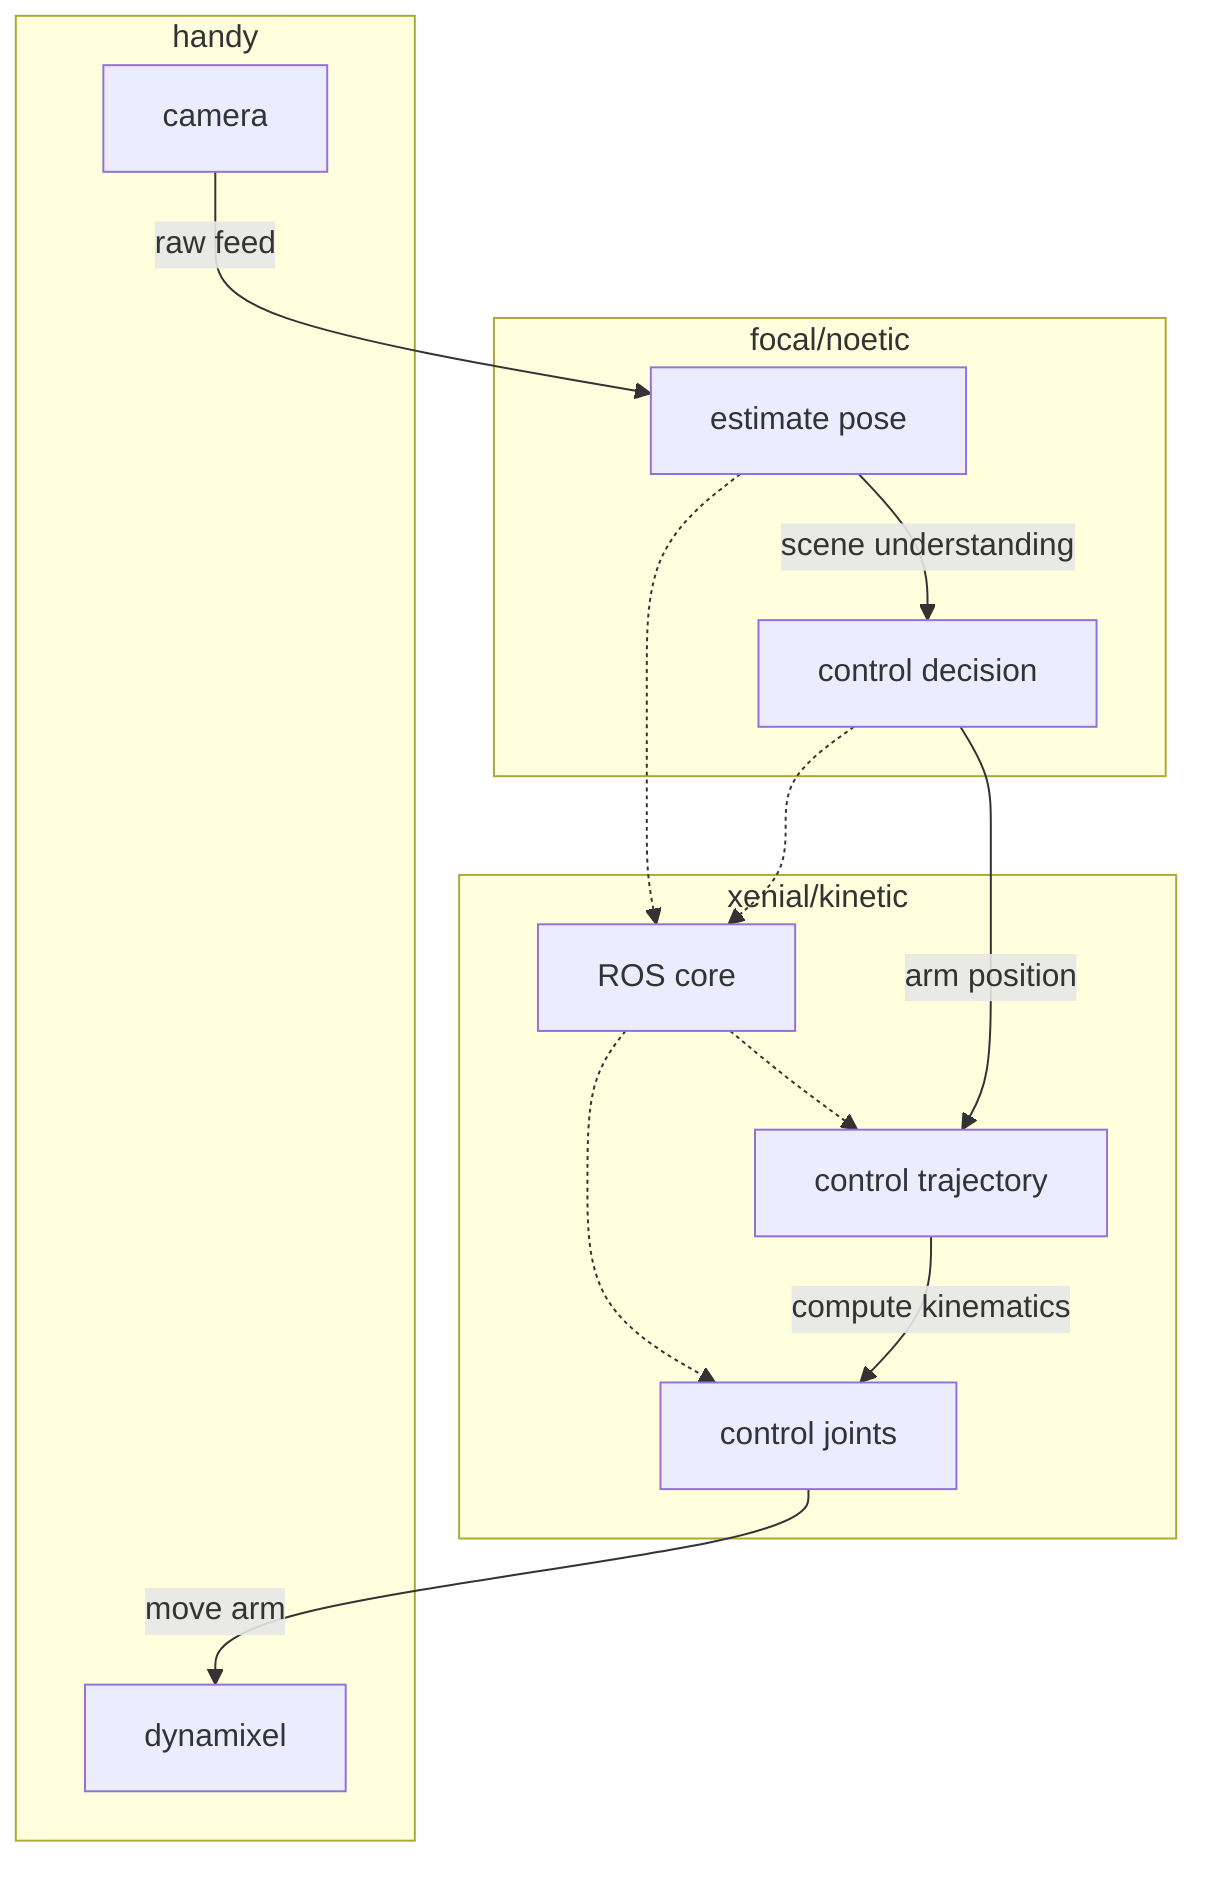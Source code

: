 graph 
    subgraph xenial/kinetic
        core[ROS core]
        joint[control joints]
        trajectory[control trajectory]
    end
    subgraph focal/noetic
        pose[estimate pose]
        decision[control decision]
    end
    subgraph handy
        dynamixel
        camera
    end

    pose -.-> core
    decision -.-> core
    camera -->|raw feed| pose
    pose -->|scene understanding| decision
    decision -->|arm position| trajectory

    core -.-> joint
    core -.-> trajectory

    
    trajectory -->|compute kinematics| joint
    joint -->|move arm| dynamixel